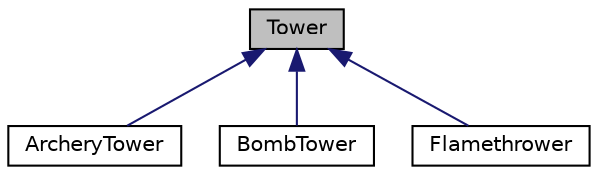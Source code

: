 digraph "Tower"
{
 // LATEX_PDF_SIZE
  edge [fontname="Helvetica",fontsize="10",labelfontname="Helvetica",labelfontsize="10"];
  node [fontname="Helvetica",fontsize="10",shape=record];
  Node1 [label="Tower",height=0.2,width=0.4,color="black", fillcolor="grey75", style="filled", fontcolor="black",tooltip="Class for towers that defend against the enemies."];
  Node1 -> Node2 [dir="back",color="midnightblue",fontsize="10",style="solid",fontname="Helvetica"];
  Node2 [label="ArcheryTower",height=0.2,width=0.4,color="black", fillcolor="white", style="filled",URL="$classArcheryTower.html",tooltip="Archerytower Class."];
  Node1 -> Node3 [dir="back",color="midnightblue",fontsize="10",style="solid",fontname="Helvetica"];
  Node3 [label="BombTower",height=0.2,width=0.4,color="black", fillcolor="white", style="filled",URL="$classBombTower.html",tooltip="Bombtower class."];
  Node1 -> Node4 [dir="back",color="midnightblue",fontsize="10",style="solid",fontname="Helvetica"];
  Node4 [label="Flamethrower",height=0.2,width=0.4,color="black", fillcolor="white", style="filled",URL="$classFlamethrower.html",tooltip="Flamethrower class."];
}
